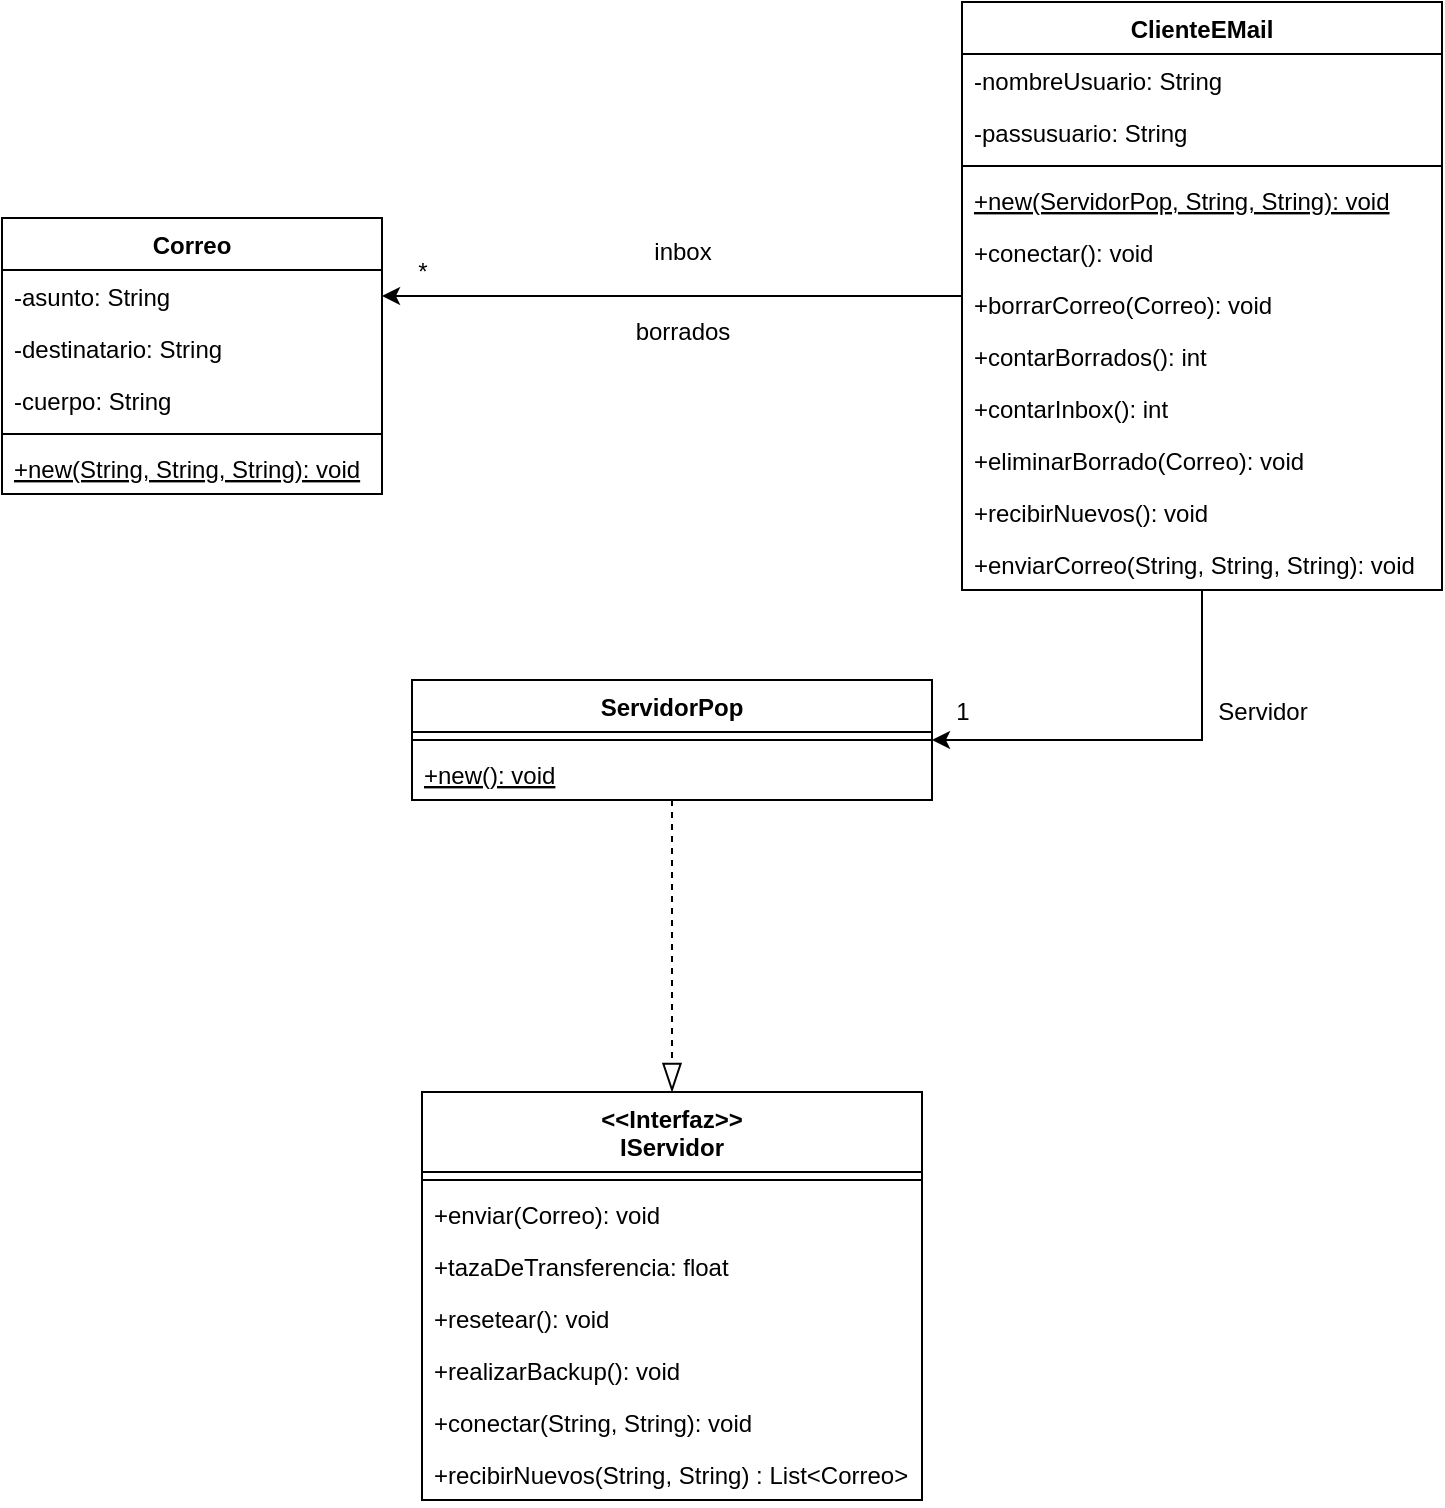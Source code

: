 <mxfile version="14.6.13" type="device"><diagram id="ElqVtu6XR2Yy-m8kUtKy" name="Página-1"><mxGraphModel dx="1422" dy="1991" grid="1" gridSize="10" guides="1" tooltips="1" connect="1" arrows="1" fold="1" page="1" pageScale="1" pageWidth="827" pageHeight="1169" math="0" shadow="0"><root><mxCell id="0"/><mxCell id="1" parent="0"/><mxCell id="b9Ze_zQq_krYdVnnzuj8-17" style="edgeStyle=orthogonalEdgeStyle;rounded=0;orthogonalLoop=1;jettySize=auto;html=1;dashed=1;exitX=0.5;exitY=1;exitDx=0;exitDy=0;entryX=0.5;entryY=0;entryDx=0;entryDy=0;endArrow=blockThin;endFill=0;endSize=12;startSize=12;" parent="1" source="b9Ze_zQq_krYdVnnzuj8-5" target="b9Ze_zQq_krYdVnnzuj8-13" edge="1"><mxGeometry relative="1" as="geometry"><mxPoint x="470" y="390" as="targetPoint"/></mxGeometry></mxCell><mxCell id="b9Ze_zQq_krYdVnnzuj8-1" value="Correo" style="swimlane;fontStyle=1;align=center;verticalAlign=top;childLayout=stackLayout;horizontal=1;startSize=26;horizontalStack=0;resizeParent=1;resizeParentMax=0;resizeLast=0;collapsible=1;marginBottom=0;" parent="1" vertex="1"><mxGeometry x="50" y="83" width="190" height="138" as="geometry"/></mxCell><mxCell id="MbBoGiZzP_msu_LZ0_qZ-10" value="-asunto: String" style="text;strokeColor=none;fillColor=none;align=left;verticalAlign=top;spacingLeft=4;spacingRight=4;overflow=hidden;rotatable=0;points=[[0,0.5],[1,0.5]];portConstraint=eastwest;" parent="b9Ze_zQq_krYdVnnzuj8-1" vertex="1"><mxGeometry y="26" width="190" height="26" as="geometry"/></mxCell><mxCell id="MbBoGiZzP_msu_LZ0_qZ-11" value="-destinatario: String" style="text;strokeColor=none;fillColor=none;align=left;verticalAlign=top;spacingLeft=4;spacingRight=4;overflow=hidden;rotatable=0;points=[[0,0.5],[1,0.5]];portConstraint=eastwest;" parent="b9Ze_zQq_krYdVnnzuj8-1" vertex="1"><mxGeometry y="52" width="190" height="26" as="geometry"/></mxCell><mxCell id="MbBoGiZzP_msu_LZ0_qZ-12" value="-cuerpo: String" style="text;strokeColor=none;fillColor=none;align=left;verticalAlign=top;spacingLeft=4;spacingRight=4;overflow=hidden;rotatable=0;points=[[0,0.5],[1,0.5]];portConstraint=eastwest;" parent="b9Ze_zQq_krYdVnnzuj8-1" vertex="1"><mxGeometry y="78" width="190" height="26" as="geometry"/></mxCell><mxCell id="b9Ze_zQq_krYdVnnzuj8-3" value="" style="line;strokeWidth=1;fillColor=none;align=left;verticalAlign=middle;spacingTop=-1;spacingLeft=3;spacingRight=3;rotatable=0;labelPosition=right;points=[];portConstraint=eastwest;" parent="b9Ze_zQq_krYdVnnzuj8-1" vertex="1"><mxGeometry y="104" width="190" height="8" as="geometry"/></mxCell><mxCell id="b9Ze_zQq_krYdVnnzuj8-4" value="+new(String, String, String): void" style="text;strokeColor=none;fillColor=none;align=left;verticalAlign=top;spacingLeft=4;spacingRight=4;overflow=hidden;rotatable=0;points=[[0,0.5],[1,0.5]];portConstraint=eastwest;fontStyle=4" parent="b9Ze_zQq_krYdVnnzuj8-1" vertex="1"><mxGeometry y="112" width="190" height="26" as="geometry"/></mxCell><mxCell id="b9Ze_zQq_krYdVnnzuj8-5" value="ServidorPop" style="swimlane;fontStyle=1;align=center;verticalAlign=top;childLayout=stackLayout;horizontal=1;startSize=26;horizontalStack=0;resizeParent=1;resizeParentMax=0;resizeLast=0;collapsible=1;marginBottom=0;" parent="1" vertex="1"><mxGeometry x="255" y="314" width="260" height="60" as="geometry"><mxRectangle x="255" y="314" width="110" height="26" as="alternateBounds"/></mxGeometry></mxCell><mxCell id="b9Ze_zQq_krYdVnnzuj8-7" value="" style="line;strokeWidth=1;fillColor=none;align=left;verticalAlign=middle;spacingTop=-1;spacingLeft=3;spacingRight=3;rotatable=0;labelPosition=right;points=[];portConstraint=eastwest;" parent="b9Ze_zQq_krYdVnnzuj8-5" vertex="1"><mxGeometry y="26" width="260" height="8" as="geometry"/></mxCell><mxCell id="j9q9gWsB8CWNYo4xjlnD-3" value="+new(): void" style="text;strokeColor=none;fillColor=none;align=left;verticalAlign=top;spacingLeft=4;spacingRight=4;overflow=hidden;rotatable=0;points=[[0,0.5],[1,0.5]];portConstraint=eastwest;fontStyle=4" vertex="1" parent="b9Ze_zQq_krYdVnnzuj8-5"><mxGeometry y="34" width="260" height="26" as="geometry"/></mxCell><mxCell id="b9Ze_zQq_krYdVnnzuj8-19" style="edgeStyle=orthogonalEdgeStyle;rounded=0;orthogonalLoop=1;jettySize=auto;html=1;entryX=1;entryY=0.5;entryDx=0;entryDy=0;" parent="1" source="b9Ze_zQq_krYdVnnzuj8-9" edge="1"><mxGeometry relative="1" as="geometry"><mxPoint x="240" y="122" as="targetPoint"/></mxGeometry></mxCell><mxCell id="b9Ze_zQq_krYdVnnzuj8-20" style="edgeStyle=orthogonalEdgeStyle;rounded=0;orthogonalLoop=1;jettySize=auto;html=1;exitX=0.5;exitY=1;exitDx=0;exitDy=0;entryX=1;entryY=0.5;entryDx=0;entryDy=0;" parent="1" source="b9Ze_zQq_krYdVnnzuj8-9" target="b9Ze_zQq_krYdVnnzuj8-5" edge="1"><mxGeometry relative="1" as="geometry"><mxPoint x="630" y="290" as="sourcePoint"/><mxPoint x="540" y="380" as="targetPoint"/></mxGeometry></mxCell><mxCell id="b9Ze_zQq_krYdVnnzuj8-9" value="ClienteEMail" style="swimlane;fontStyle=1;align=center;verticalAlign=top;childLayout=stackLayout;horizontal=1;startSize=26;horizontalStack=0;resizeParent=1;resizeParentMax=0;resizeLast=0;collapsible=1;marginBottom=0;" parent="1" vertex="1"><mxGeometry x="530" y="-25" width="240" height="294" as="geometry"><mxRectangle x="530" y="-25" width="100" height="26" as="alternateBounds"/></mxGeometry></mxCell><mxCell id="b9Ze_zQq_krYdVnnzuj8-18" value="-nombreUsuario: String" style="text;strokeColor=none;fillColor=none;align=left;verticalAlign=top;spacingLeft=4;spacingRight=4;overflow=hidden;rotatable=0;points=[[0,0.5],[1,0.5]];portConstraint=eastwest;" parent="b9Ze_zQq_krYdVnnzuj8-9" vertex="1"><mxGeometry y="26" width="240" height="26" as="geometry"/></mxCell><mxCell id="b9Ze_zQq_krYdVnnzuj8-10" value="-passusuario: String" style="text;strokeColor=none;fillColor=none;align=left;verticalAlign=top;spacingLeft=4;spacingRight=4;overflow=hidden;rotatable=0;points=[[0,0.5],[1,0.5]];portConstraint=eastwest;" parent="b9Ze_zQq_krYdVnnzuj8-9" vertex="1"><mxGeometry y="52" width="240" height="26" as="geometry"/></mxCell><mxCell id="b9Ze_zQq_krYdVnnzuj8-11" value="" style="line;strokeWidth=1;fillColor=none;align=left;verticalAlign=middle;spacingTop=-1;spacingLeft=3;spacingRight=3;rotatable=0;labelPosition=right;points=[];portConstraint=eastwest;" parent="b9Ze_zQq_krYdVnnzuj8-9" vertex="1"><mxGeometry y="78" width="240" height="8" as="geometry"/></mxCell><mxCell id="b9Ze_zQq_krYdVnnzuj8-12" value="+new(ServidorPop, String, String): void" style="text;strokeColor=none;fillColor=none;align=left;verticalAlign=top;spacingLeft=4;spacingRight=4;overflow=hidden;rotatable=0;points=[[0,0.5],[1,0.5]];portConstraint=eastwest;fontStyle=4" parent="b9Ze_zQq_krYdVnnzuj8-9" vertex="1"><mxGeometry y="86" width="240" height="26" as="geometry"/></mxCell><mxCell id="MbBoGiZzP_msu_LZ0_qZ-1" value="+conectar(): void" style="text;strokeColor=none;fillColor=none;align=left;verticalAlign=top;spacingLeft=4;spacingRight=4;overflow=hidden;rotatable=0;points=[[0,0.5],[1,0.5]];portConstraint=eastwest;" parent="b9Ze_zQq_krYdVnnzuj8-9" vertex="1"><mxGeometry y="112" width="240" height="26" as="geometry"/></mxCell><mxCell id="MbBoGiZzP_msu_LZ0_qZ-2" value="+borrarCorreo(Correo): void" style="text;strokeColor=none;fillColor=none;align=left;verticalAlign=top;spacingLeft=4;spacingRight=4;overflow=hidden;rotatable=0;points=[[0,0.5],[1,0.5]];portConstraint=eastwest;" parent="b9Ze_zQq_krYdVnnzuj8-9" vertex="1"><mxGeometry y="138" width="240" height="26" as="geometry"/></mxCell><mxCell id="MbBoGiZzP_msu_LZ0_qZ-3" value="+contarBorrados(): int" style="text;strokeColor=none;fillColor=none;align=left;verticalAlign=top;spacingLeft=4;spacingRight=4;overflow=hidden;rotatable=0;points=[[0,0.5],[1,0.5]];portConstraint=eastwest;" parent="b9Ze_zQq_krYdVnnzuj8-9" vertex="1"><mxGeometry y="164" width="240" height="26" as="geometry"/></mxCell><mxCell id="MbBoGiZzP_msu_LZ0_qZ-4" value="+contarInbox(): int" style="text;strokeColor=none;fillColor=none;align=left;verticalAlign=top;spacingLeft=4;spacingRight=4;overflow=hidden;rotatable=0;points=[[0,0.5],[1,0.5]];portConstraint=eastwest;" parent="b9Ze_zQq_krYdVnnzuj8-9" vertex="1"><mxGeometry y="190" width="240" height="26" as="geometry"/></mxCell><mxCell id="MbBoGiZzP_msu_LZ0_qZ-5" value="+eliminarBorrado(Correo): void" style="text;strokeColor=none;fillColor=none;align=left;verticalAlign=top;spacingLeft=4;spacingRight=4;overflow=hidden;rotatable=0;points=[[0,0.5],[1,0.5]];portConstraint=eastwest;" parent="b9Ze_zQq_krYdVnnzuj8-9" vertex="1"><mxGeometry y="216" width="240" height="26" as="geometry"/></mxCell><mxCell id="MbBoGiZzP_msu_LZ0_qZ-6" value="+recibirNuevos(): void" style="text;strokeColor=none;fillColor=none;align=left;verticalAlign=top;spacingLeft=4;spacingRight=4;overflow=hidden;rotatable=0;points=[[0,0.5],[1,0.5]];portConstraint=eastwest;" parent="b9Ze_zQq_krYdVnnzuj8-9" vertex="1"><mxGeometry y="242" width="240" height="26" as="geometry"/></mxCell><mxCell id="MbBoGiZzP_msu_LZ0_qZ-7" value="+enviarCorreo(String, String, String): void" style="text;strokeColor=none;fillColor=none;align=left;verticalAlign=top;spacingLeft=4;spacingRight=4;overflow=hidden;rotatable=0;points=[[0,0.5],[1,0.5]];portConstraint=eastwest;" parent="b9Ze_zQq_krYdVnnzuj8-9" vertex="1"><mxGeometry y="268" width="240" height="26" as="geometry"/></mxCell><mxCell id="b9Ze_zQq_krYdVnnzuj8-13" value="&lt;&lt;Interfaz&gt;&gt;&#10;IServidor" style="swimlane;fontStyle=1;align=center;verticalAlign=top;childLayout=stackLayout;horizontal=1;startSize=40;horizontalStack=0;resizeParent=1;resizeParentMax=0;resizeLast=0;collapsible=1;marginBottom=0;" parent="1" vertex="1"><mxGeometry x="260" y="520" width="250" height="204" as="geometry"/></mxCell><mxCell id="b9Ze_zQq_krYdVnnzuj8-15" value="" style="line;strokeWidth=1;fillColor=none;align=left;verticalAlign=middle;spacingTop=-1;spacingLeft=3;spacingRight=3;rotatable=0;labelPosition=right;points=[];portConstraint=eastwest;" parent="b9Ze_zQq_krYdVnnzuj8-13" vertex="1"><mxGeometry y="40" width="250" height="8" as="geometry"/></mxCell><mxCell id="MbBoGiZzP_msu_LZ0_qZ-15" value="+enviar(Correo): void" style="text;strokeColor=none;fillColor=none;align=left;verticalAlign=top;spacingLeft=4;spacingRight=4;overflow=hidden;rotatable=0;points=[[0,0.5],[1,0.5]];portConstraint=eastwest;" parent="b9Ze_zQq_krYdVnnzuj8-13" vertex="1"><mxGeometry y="48" width="250" height="26" as="geometry"/></mxCell><mxCell id="MbBoGiZzP_msu_LZ0_qZ-16" value="+tazaDeTransferencia: float" style="text;strokeColor=none;fillColor=none;align=left;verticalAlign=top;spacingLeft=4;spacingRight=4;overflow=hidden;rotatable=0;points=[[0,0.5],[1,0.5]];portConstraint=eastwest;" parent="b9Ze_zQq_krYdVnnzuj8-13" vertex="1"><mxGeometry y="74" width="250" height="26" as="geometry"/></mxCell><mxCell id="MbBoGiZzP_msu_LZ0_qZ-17" value="+resetear(): void" style="text;strokeColor=none;fillColor=none;align=left;verticalAlign=top;spacingLeft=4;spacingRight=4;overflow=hidden;rotatable=0;points=[[0,0.5],[1,0.5]];portConstraint=eastwest;" parent="b9Ze_zQq_krYdVnnzuj8-13" vertex="1"><mxGeometry y="100" width="250" height="26" as="geometry"/></mxCell><mxCell id="MbBoGiZzP_msu_LZ0_qZ-18" value="+realizarBackup(): void" style="text;strokeColor=none;fillColor=none;align=left;verticalAlign=top;spacingLeft=4;spacingRight=4;overflow=hidden;rotatable=0;points=[[0,0.5],[1,0.5]];portConstraint=eastwest;" parent="b9Ze_zQq_krYdVnnzuj8-13" vertex="1"><mxGeometry y="126" width="250" height="26" as="geometry"/></mxCell><mxCell id="MbBoGiZzP_msu_LZ0_qZ-14" value="+conectar(String, String): void" style="text;strokeColor=none;fillColor=none;align=left;verticalAlign=top;spacingLeft=4;spacingRight=4;overflow=hidden;rotatable=0;points=[[0,0.5],[1,0.5]];portConstraint=eastwest;" parent="b9Ze_zQq_krYdVnnzuj8-13" vertex="1"><mxGeometry y="152" width="250" height="26" as="geometry"/></mxCell><mxCell id="b9Ze_zQq_krYdVnnzuj8-8" value="+recibirNuevos(String, String) : List&lt;Correo&gt;" style="text;strokeColor=none;fillColor=none;align=left;verticalAlign=top;spacingLeft=4;spacingRight=4;overflow=hidden;rotatable=0;points=[[0,0.5],[1,0.5]];portConstraint=eastwest;" parent="b9Ze_zQq_krYdVnnzuj8-13" vertex="1"><mxGeometry y="178" width="250" height="26" as="geometry"/></mxCell><mxCell id="b9Ze_zQq_krYdVnnzuj8-21" value="1" style="text;html=1;align=center;verticalAlign=middle;resizable=0;points=[];autosize=1;strokeColor=none;" parent="1" vertex="1"><mxGeometry x="520" y="320" width="20" height="20" as="geometry"/></mxCell><mxCell id="b9Ze_zQq_krYdVnnzuj8-22" value="*" style="text;html=1;align=center;verticalAlign=middle;resizable=0;points=[];autosize=1;strokeColor=none;" parent="1" vertex="1"><mxGeometry x="250" y="100" width="20" height="20" as="geometry"/></mxCell><mxCell id="MbBoGiZzP_msu_LZ0_qZ-8" value="inbox" style="text;html=1;align=center;verticalAlign=middle;resizable=0;points=[];autosize=1;strokeColor=none;" parent="1" vertex="1"><mxGeometry x="370" y="90" width="40" height="20" as="geometry"/></mxCell><mxCell id="MbBoGiZzP_msu_LZ0_qZ-9" value="borrados" style="text;html=1;align=center;verticalAlign=middle;resizable=0;points=[];autosize=1;strokeColor=none;" parent="1" vertex="1"><mxGeometry x="360" y="130" width="60" height="20" as="geometry"/></mxCell><mxCell id="j9q9gWsB8CWNYo4xjlnD-4" value="Servidor" style="text;html=1;align=center;verticalAlign=middle;resizable=0;points=[];autosize=1;strokeColor=none;" vertex="1" parent="1"><mxGeometry x="650" y="320" width="60" height="20" as="geometry"/></mxCell></root></mxGraphModel></diagram></mxfile>